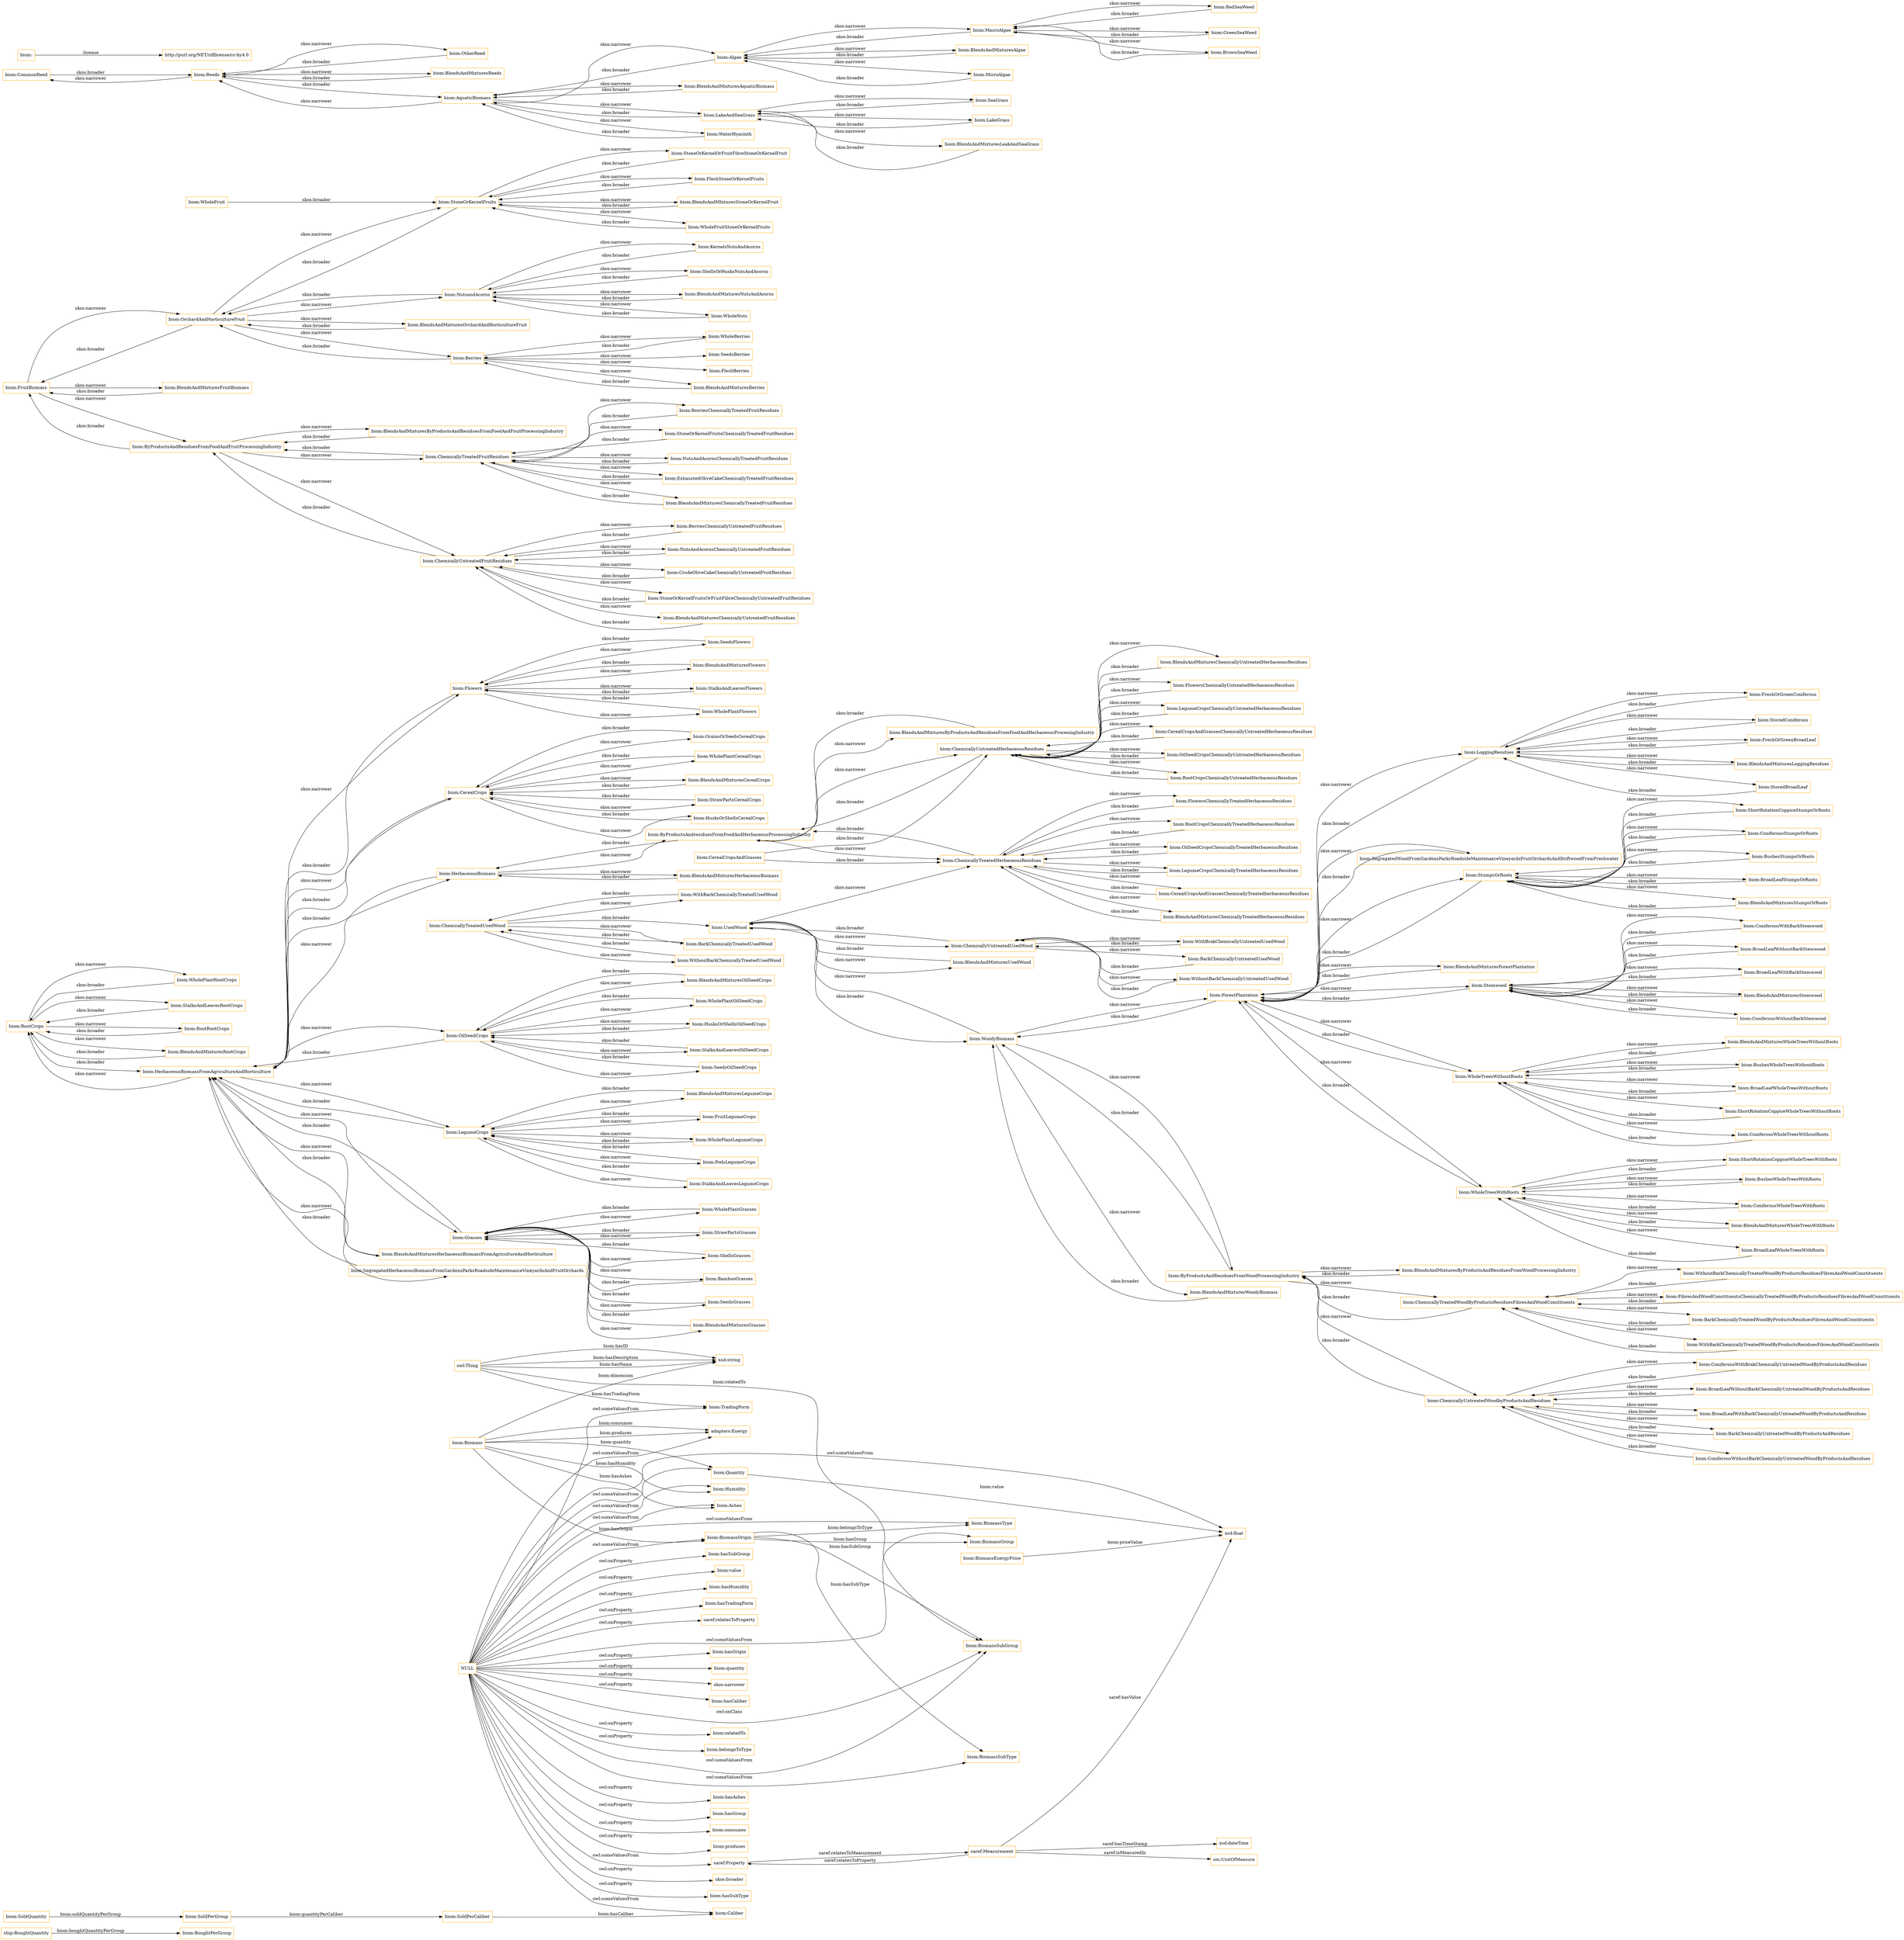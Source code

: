 digraph ar2dtool_diagram { 
rankdir=LR;
size="1501"
node [shape = rectangle, color="orange"]; "biom:BoughtPerGroup" "biom:TradingForm" "biom:SoldQuantity" "om:UnitOfMeasure" "biom:SoldPerGroup" "biom:BiomassGroup" "biom:BiomassSubGroup" "saref:Property" "biom:SoldPerCaliber" "biom:Humidity" "biom:BiomassType" "biom:Aches" "biom:BiomassSubType" "ship:BoughtQuantity" "biom:Caliber" "saref:Measurement" "adapters:Energy" "biom:Quantity" "biom:BiomassEnergyPrice" "biom:BiomassOrigin" "biom:Biomass" ; /*classes style*/
	"biom:RootCrops" -> "biom:WholePlantRootCrops" [ label = "skos:narrower" ];
	"biom:RootCrops" -> "biom:StalksAndLeavesRootCrops" [ label = "skos:narrower" ];
	"biom:RootCrops" -> "biom:RootRootCrops" [ label = "skos:narrower" ];
	"biom:RootCrops" -> "biom:BlendsAndMixturesRootCrops" [ label = "skos:narrower" ];
	"biom:RootCrops" -> "biom:HerbaceousBiomassFromAgricultureAndHorticulture" [ label = "skos:broader" ];
	"biom:FruitBiomass" -> "biom:OrchardAndHorticultureFruit" [ label = "skos:narrower" ];
	"biom:FruitBiomass" -> "biom:ByProductsAndResiduesFromFoodAndFruitProcessingIndustry" [ label = "skos:narrower" ];
	"biom:FruitBiomass" -> "biom:BlendsAndMixturesFruitBiomass" [ label = "skos:narrower" ];
	"biom:ShellsOrHusksNutsAndAcorns" -> "biom:NutsandAcorns" [ label = "skos:broader" ];
	"biom:BarkChemicallyTreatedWoodByProductsResiduesFibresAndWoodConstituents" -> "biom:ChemicallyTreatedWoodByProductsResiduesFibresAndWoodConstituents" [ label = "skos:broader" ];
	"biom:BlendsAndMixturesForestPlantation" -> "biom:ForestPlantation" [ label = "skos:broader" ];
	"biom:FleshStoneOrKernelFruits" -> "biom:StoneOrKernelFruits" [ label = "skos:broader" ];
	"biom:CommonReed" -> "biom:Reeds" [ label = "skos:broader" ];
	"biom:MacroAlgae" -> "biom:RedSeaWeed" [ label = "skos:narrower" ];
	"biom:MacroAlgae" -> "biom:GreenSeaWeed" [ label = "skos:narrower" ];
	"biom:MacroAlgae" -> "biom:BrownSeaWeed" [ label = "skos:narrower" ];
	"biom:MacroAlgae" -> "biom:Algae" [ label = "skos:broader" ];
	"biom:Flowers" -> "biom:WholePlantFlowers" [ label = "skos:narrower" ];
	"biom:Flowers" -> "biom:StalksAndLeavesFlowers" [ label = "skos:narrower" ];
	"biom:Flowers" -> "biom:SeedsFlowers" [ label = "skos:narrower" ];
	"biom:Flowers" -> "biom:BlendsAndMixturesFlowers" [ label = "skos:narrower" ];
	"biom:Flowers" -> "biom:HerbaceousBiomassFromAgricultureAndHorticulture" [ label = "skos:broader" ];
	"biom:Stemwood" -> "biom:ConiferousWithoutBarkStemwood" [ label = "skos:narrower" ];
	"biom:Stemwood" -> "biom:ConiferousWithBarkStemwood" [ label = "skos:narrower" ];
	"biom:Stemwood" -> "biom:BroadLeafWithoutBarkStemwood" [ label = "skos:narrower" ];
	"biom:Stemwood" -> "biom:BroadLeafWithBarkStemwood" [ label = "skos:narrower" ];
	"biom:Stemwood" -> "biom:BlendsAndMixturesStemwood" [ label = "skos:narrower" ];
	"biom:Stemwood" -> "biom:ForestPlantation" [ label = "skos:broader" ];
	"biom:BlendsAndMixturesChemicallyUntreatedHerbaceousResidues" -> "biom:ChemicallyUntreatedHerbaceousResidues" [ label = "skos:broader" ];
	"biom:OtherReed" -> "biom:Reeds" [ label = "skos:broader" ];
	"biom:ConiferousWholeTreesWithoutRoots" -> "biom:WholeTreesWithoutRoots" [ label = "skos:broader" ];
	"biom:GrainsOrSeedsCerealCrops" -> "biom:CerealCrops" [ label = "skos:broader" ];
	"biom:WithoutBarkChemicallyTreatedUsedWood" -> "biom:ChemicallyTreatedUsedWood" [ label = "skos:broader" ];
	"biom:ChemicallyUntreatedHerbaceousResidues" -> "biom:FlowersChemicallyUntreatedHerbaceousResidues" [ label = "skos:narrower" ];
	"biom:ChemicallyUntreatedHerbaceousResidues" -> "biom:BlendsAndMixturesChemicallyUntreatedHerbaceousResidues" [ label = "skos:narrower" ];
	"biom:ChemicallyUntreatedHerbaceousResidues" -> "biom:LegumeCropsChemicallyUntreatedHerbaceousResidues" [ label = "skos:narrower" ];
	"biom:ChemicallyUntreatedHerbaceousResidues" -> "biom:CerealCropsAndGrassesChemicallyUntreatedHerbaceousResidues" [ label = "skos:narrower" ];
	"biom:ChemicallyUntreatedHerbaceousResidues" -> "biom:OilSeedCropsChemicallyUntreatedHerbaceousResidues" [ label = "skos:narrower" ];
	"biom:ChemicallyUntreatedHerbaceousResidues" -> "biom:RootCropsChemicallyUntreatedHerbaceousResidues" [ label = "skos:narrower" ];
	"biom:ChemicallyUntreatedHerbaceousResidues" -> "biom:ByProductsAndresiduesFromFoodAndHerbaceousProcessingIndustry" [ label = "skos:broader" ];
	"biom:ByProductsAndresiduesFromFoodAndHerbaceousProcessingIndustry" -> "biom:ChemicallyUntreatedHerbaceousResidues" [ label = "skos:narrower" ];
	"biom:ByProductsAndresiduesFromFoodAndHerbaceousProcessingIndustry" -> "biom:ChemicallyTreatedHerbaceousResidues" [ label = "skos:narrower" ];
	"biom:ByProductsAndresiduesFromFoodAndHerbaceousProcessingIndustry" -> "biom:BlendsAndMixturesByProductsAndResiduesFromFoodAndHerbaceousProcesingIndustry" [ label = "skos:narrower" ];
	"biom:ByProductsAndresiduesFromFoodAndHerbaceousProcessingIndustry" -> "biom:HerbaceousBiomass" [ label = "skos:broader" ];
	"biom:NutsAndAcornsChemicallyUntreatedFruitResidues" -> "biom:ChemicallyUntreatedFruitResidues" [ label = "skos:broader" ];
	"biom:BlendsAndMixturesReeds" -> "biom:Reeds" [ label = "skos:broader" ];
	"biom:BlendsAndMixturesNutsAndAcorns" -> "biom:NutsandAcorns" [ label = "skos:broader" ];
	"biom:BlendsAndMixturesOilSeedCrops" -> "biom:OilSeedCrops" [ label = "skos:broader" ];
	"biom:ChemicallyTreatedFruitResidues" -> "biom:StoneOrKernelFruitsChemicallyTreatedFruitResidues" [ label = "skos:narrower" ];
	"biom:ChemicallyTreatedFruitResidues" -> "biom:NutsAndAcornsChemicallyTreatedFruitResidues" [ label = "skos:narrower" ];
	"biom:ChemicallyTreatedFruitResidues" -> "biom:ExhaustedOliveCakeChemicallyTreatedFruitResidues" [ label = "skos:narrower" ];
	"biom:ChemicallyTreatedFruitResidues" -> "biom:BlendsAndMixturesChemicallyTreatedFruitResidues" [ label = "skos:narrower" ];
	"biom:ChemicallyTreatedFruitResidues" -> "biom:BerriesChemicallyTreatedFruitResidues" [ label = "skos:narrower" ];
	"biom:ChemicallyTreatedFruitResidues" -> "biom:ByProductsAndResiduesFromFoodAndFruitProcessingIndustry" [ label = "skos:broader" ];
	"biom:BlendsAndMixturesLegumeCrops" -> "biom:LegumeCrops" [ label = "skos:broader" ];
	"biom:ChemicallyUntreatedWoodbyProductsAndResidues" -> "biom:ConiferousWithoutBarkChemicallyUntreatedWoodByProductsAndResidues" [ label = "skos:narrower" ];
	"biom:ChemicallyUntreatedWoodbyProductsAndResidues" -> "biom:ConiferousWithBrakChemicallyUntreatedWoodByProductsAndResidues" [ label = "skos:narrower" ];
	"biom:ChemicallyUntreatedWoodbyProductsAndResidues" -> "biom:BroadLeafWithoutBarkChemicallyUntreatedWoodByProductsAndResidues" [ label = "skos:narrower" ];
	"biom:ChemicallyUntreatedWoodbyProductsAndResidues" -> "biom:BroadLeafWithBarkChemicallyUntreatedWoodByProductsAndResidues" [ label = "skos:narrower" ];
	"biom:ChemicallyUntreatedWoodbyProductsAndResidues" -> "biom:BarkChemicallyUntreatedWoodByProductsAndResidues" [ label = "skos:narrower" ];
	"biom:ChemicallyUntreatedWoodbyProductsAndResidues" -> "biom:ByProductsAndResiduesFromWoodProcessingIndustry" [ label = "skos:broader" ];
	"biom:BlendsAndMixturesFlowers" -> "biom:Flowers" [ label = "skos:broader" ];
	"biom:ByProductsAndResiduesFromFoodAndFruitProcessingIndustry" -> "biom:ChemicallyUntreatedFruitResidues" [ label = "skos:narrower" ];
	"biom:ByProductsAndResiduesFromFoodAndFruitProcessingIndustry" -> "biom:ChemicallyTreatedFruitResidues" [ label = "skos:narrower" ];
	"biom:ByProductsAndResiduesFromFoodAndFruitProcessingIndustry" -> "biom:BlendsAndMixturesByProductsAndResiduesFromFoodAndFruitProcessingIndustry" [ label = "skos:narrower" ];
	"biom:ByProductsAndResiduesFromFoodAndFruitProcessingIndustry" -> "biom:FruitBiomass" [ label = "skos:broader" ];
	"biom:BroadLeafWholeTreesWithRoots" -> "biom:WholeTreesWithRoots" [ label = "skos:broader" ];
	"biom:CerealCrops" -> "biom:WholePlantCerealCrops" [ label = "skos:narrower" ];
	"biom:CerealCrops" -> "biom:StrawPartsCerealCrops" [ label = "skos:narrower" ];
	"biom:CerealCrops" -> "biom:HusksOrShellsCerealCrops" [ label = "skos:narrower" ];
	"biom:CerealCrops" -> "biom:GrainsOrSeedsCerealCrops" [ label = "skos:narrower" ];
	"biom:CerealCrops" -> "biom:BlendsAndMixturesCerealCrops" [ label = "skos:narrower" ];
	"biom:CerealCrops" -> "biom:HerbaceousBiomassFromAgricultureAndHorticulture" [ label = "skos:broader" ];
	"biom:StoredBroadLeaf" -> "biom:LoggingResidues" [ label = "skos:broader" ];
	"biom:BroadLeafWithBarkStemwood" -> "biom:Stemwood" [ label = "skos:broader" ];
	"biom:StrawPartsCerealCrops" -> "biom:CerealCrops" [ label = "skos:broader" ];
	"biom:UsedWood" -> "biom:ChemicallyUntreatedUsedWood" [ label = "skos:narrower" ];
	"biom:UsedWood" -> "biom:ChemicallyTreatedHerbaceousResidues" [ label = "skos:narrower" ];
	"biom:UsedWood" -> "biom:BlendsAndMixturesUsedWood" [ label = "skos:narrower" ];
	"biom:UsedWood" -> "biom:WoodyBiomass" [ label = "skos:broader" ];
	"biom:BlendsAndMixturesWholeTreesWithoutRoots" -> "biom:WholeTreesWithoutRoots" [ label = "skos:broader" ];
	"biom:BroadLeafWithoutBarkStemwood" -> "biom:Stemwood" [ label = "skos:broader" ];
	"biom:CrudeOliveCakeChemicallyUntreatedFruitResidues" -> "biom:ChemicallyUntreatedFruitResidues" [ label = "skos:broader" ];
	"biom:SeedsFlowers" -> "biom:Flowers" [ label = "skos:broader" ];
	"biom:BlendsAndMixturesAlgae" -> "biom:Algae" [ label = "skos:broader" ];
	"biom:StoneOrKernelFruitsOrFruitFibreChemicallyUntreatedFruitResidues" -> "biom:ChemicallyUntreatedFruitResidues" [ label = "skos:broader" ];
	"biom:BlendsAndMixturesByProductsAndResiduesFromWoodProcessingIndustry" -> "biom:ByProductsAndResiduesFromWoodProcessingIndustry" [ label = "skos:broader" ];
	"biom:CerealCropsAndGrassesChemicallyUntreatedHerbaceousResidues" -> "biom:ChemicallyUntreatedHerbaceousResidues" [ label = "skos:broader" ];
	"biom:BlendsAndMixturesAquaticBiomass" -> "biom:AquaticBiomass" [ label = "skos:broader" ];
	"biom:BlendsAndMIxturesStoneOrKernelFruit" -> "biom:StoneOrKernelFruits" [ label = "skos:broader" ];
	"biom:BlendsAndMixturesStemwood" -> "biom:Stemwood" [ label = "skos:broader" ];
	"biom:" -> "http://purl.org/NET/rdflicense/cc-by4.0" [ label = ":license" ];
	"biom:ChemicallyTreatedHerbaceousResidues" -> "biom:FlowersChemicallyTreatedHerbaceousResidues" [ label = "skos:narrower" ];
	"biom:ChemicallyTreatedHerbaceousResidues" -> "biom:RootCropsChemicallyTreatedHerbaceousResidues" [ label = "skos:narrower" ];
	"biom:ChemicallyTreatedHerbaceousResidues" -> "biom:OilSeedCropsChemicallyTreatedHerbaceousResidues" [ label = "skos:narrower" ];
	"biom:ChemicallyTreatedHerbaceousResidues" -> "biom:LegumeCropsChemicallyTreatedHerbaceousResidues" [ label = "skos:narrower" ];
	"biom:ChemicallyTreatedHerbaceousResidues" -> "biom:ByProductsAndresiduesFromFoodAndHerbaceousProcessingIndustry" [ label = "skos:broader" ];
	"biom:ChemicallyTreatedHerbaceousResidues" -> "biom:CerealCropsAndGrassesChemicallyTreatedherbaceousResidues" [ label = "skos:narrower" ];
	"biom:ChemicallyTreatedHerbaceousResidues" -> "biom:BlendsAndMixturesChemicallyTreatedHerbaceousResidues" [ label = "skos:narrower" ];
	"biom:WholePlantCerealCrops" -> "biom:CerealCrops" [ label = "skos:broader" ];
	"biom:SeaGrass" -> "biom:LakeAndSeaGrass" [ label = "skos:broader" ];
	"biom:WholePlantOilSeedCrops" -> "biom:OilSeedCrops" [ label = "skos:broader" ];
	"biom:Grasses" -> "biom:WholePlantGrasses" [ label = "skos:narrower" ];
	"biom:Grasses" -> "biom:StrawPartsGrasses" [ label = "skos:narrower" ];
	"biom:Grasses" -> "biom:ShellsGrasses" [ label = "skos:narrower" ];
	"biom:Grasses" -> "biom:SeedsGrasses" [ label = "skos:narrower" ];
	"biom:Grasses" -> "biom:BlendsAndMixturesGrasses" [ label = "skos:narrower" ];
	"biom:Grasses" -> "biom:BambooGrasses" [ label = "skos:narrower" ];
	"biom:Grasses" -> "biom:HerbaceousBiomassFromAgricultureAndHorticulture" [ label = "skos:broader" ];
	"biom:OrchardAndHorticultureFruit" -> "biom:StoneOrKernelFruits" [ label = "skos:narrower" ];
	"biom:OrchardAndHorticultureFruit" -> "biom:NutsandAcorns" [ label = "skos:narrower" ];
	"biom:OrchardAndHorticultureFruit" -> "biom:BlendsAndMixturesOrchardAndHorticultureFruit" [ label = "skos:narrower" ];
	"biom:OrchardAndHorticultureFruit" -> "biom:Berries" [ label = "skos:narrower" ];
	"biom:OrchardAndHorticultureFruit" -> "biom:FruitBiomass" [ label = "skos:broader" ];
	"biom:BushesWholeTreesWithoutRoots" -> "biom:WholeTreesWithoutRoots" [ label = "skos:broader" ];
	"biom:BlendsAndMixturesByProductsAndResiduesFromFoodAndHerbaceousProcesingIndustry" -> "biom:ByProductsAndresiduesFromFoodAndHerbaceousProcessingIndustry" [ label = "skos:broader" ];
	"biom:ExhaustedOliveCakeChemicallyTreatedFruitResidues" -> "biom:ChemicallyTreatedFruitResidues" [ label = "skos:broader" ];
	"biom:ConiferousWithoutBarkChemicallyUntreatedWoodByProductsAndResidues" -> "biom:ChemicallyUntreatedWoodbyProductsAndResidues" [ label = "skos:broader" ];
	"biom:FruitLegumeCrops" -> "biom:LegumeCrops" [ label = "skos:broader" ];
	"biom:WithBarkChemicallyTreatedWoodByProductsResiduesFibresAndWoodConstituents" -> "biom:ChemicallyTreatedWoodByProductsResiduesFibresAndWoodConstituents" [ label = "skos:broader" ];
	"biom:WholePlantRootCrops" -> "biom:RootCrops" [ label = "skos:broader" ];
	"biom:BlendsAndMixturesChemicallyTreatedFruitResidues" -> "biom:ChemicallyTreatedFruitResidues" [ label = "skos:broader" ];
	"biom:StalksAndLeavesRootCrops" -> "biom:RootCrops" [ label = "skos:broader" ];
	"biom:ChemicallyTreatedWoodByProductsResiduesFibresAndWoodConstituents" -> "biom:WithoutBarkChemicallyTreatedWoodByProductsResiduesFibresAndWoodConstituents" [ label = "skos:narrower" ];
	"biom:ChemicallyTreatedWoodByProductsResiduesFibresAndWoodConstituents" -> "biom:WithBarkChemicallyTreatedWoodByProductsResiduesFibresAndWoodConstituents" [ label = "skos:narrower" ];
	"biom:ChemicallyTreatedWoodByProductsResiduesFibresAndWoodConstituents" -> "biom:FibresAndWoodConstituentsChemicallyTreatedWoodByProductsResiduesFibresAndWoodConstituents" [ label = "skos:narrower" ];
	"biom:ChemicallyTreatedWoodByProductsResiduesFibresAndWoodConstituents" -> "biom:BarkChemicallyTreatedWoodByProductsResiduesFibresAndWoodConstituents" [ label = "skos:narrower" ];
	"biom:ChemicallyTreatedWoodByProductsResiduesFibresAndWoodConstituents" -> "biom:ByProductsAndResiduesFromWoodProcessingIndustry" [ label = "skos:broader" ];
	"biom:ByProductsAndResiduesFromWoodProcessingIndustry" -> "biom:ChemicallyUntreatedWoodbyProductsAndResidues" [ label = "skos:narrower" ];
	"biom:ByProductsAndResiduesFromWoodProcessingIndustry" -> "biom:ChemicallyTreatedWoodByProductsResiduesFibresAndWoodConstituents" [ label = "skos:narrower" ];
	"biom:ByProductsAndResiduesFromWoodProcessingIndustry" -> "biom:BlendsAndMixturesByProductsAndResiduesFromWoodProcessingIndustry" [ label = "skos:narrower" ];
	"biom:ByProductsAndResiduesFromWoodProcessingIndustry" -> "biom:WoodyBiomass" [ label = "skos:broader" ];
	"biom:ForestPlantation" -> "biom:SegregatedWoodFromGardensParksRoadsideMaintenanceVineyardsFruitOrchardsAndDriftwoodFromFreshwater" [ label = "skos:narrower" ];
	"biom:ForestPlantation" -> "biom:WholeTreesWithoutRoots" [ label = "skos:narrower" ];
	"biom:ForestPlantation" -> "biom:Stemwood" [ label = "skos:narrower" ];
	"biom:ForestPlantation" -> "biom:StumpsOrRoots" [ label = "skos:narrower" ];
	"biom:ForestPlantation" -> "biom:BlendsAndMixturesForestPlantation" [ label = "skos:narrower" ];
	"biom:ForestPlantation" -> "biom:WholeTreesWithRoots" [ label = "skos:narrower" ];
	"biom:ForestPlantation" -> "biom:LoggingResidues" [ label = "skos:narrower" ];
	"biom:ForestPlantation" -> "biom:WoodyBiomass" [ label = "skos:broader" ];
	"biom:BlendsAndMixturesGrasses" -> "biom:Grasses" [ label = "skos:broader" ];
	"biom:BlendsAndMixturesUsedWood" -> "biom:UsedWood" [ label = "skos:broader" ];
	"biom:PodsLegumeCrops" -> "biom:LegumeCrops" [ label = "skos:broader" ];
	"biom:RootRootCrops" -> "biom:RootCrops" [ label = "skos:broader" ];
	"biom:StoneOrKernelFruits" -> "biom:WholeFruitStoneOrKernelFruits" [ label = "skos:narrower" ];
	"biom:StoneOrKernelFruits" -> "biom:StoneOrKernelOrFruitFibreStoneOrKernelFruit" [ label = "skos:narrower" ];
	"biom:StoneOrKernelFruits" -> "biom:FleshStoneOrKernelFruits" [ label = "skos:narrower" ];
	"biom:StoneOrKernelFruits" -> "biom:BlendsAndMIxturesStoneOrKernelFruit" [ label = "skos:narrower" ];
	"biom:StoneOrKernelFruits" -> "biom:OrchardAndHorticultureFruit" [ label = "skos:broader" ];
	"biom:BlendsAndMixturesChemicallyUntreatedFruitResidues" -> "biom:ChemicallyUntreatedFruitResidues" [ label = "skos:broader" ];
	"biom:Berries" -> "biom:WholeBerries" [ label = "skos:narrower" ];
	"biom:Berries" -> "biom:SeedsBerries" [ label = "skos:narrower" ];
	"biom:Berries" -> "biom:FleshBerries" [ label = "skos:narrower" ];
	"biom:Berries" -> "biom:BlendsAndMixturesBerries" [ label = "skos:narrower" ];
	"biom:Berries" -> "biom:OrchardAndHorticultureFruit" [ label = "skos:broader" ];
	"biom:SegregatedWoodFromGardensParksRoadsideMaintenanceVineyardsFruitOrchardsAndDriftwoodFromFreshwater" -> "biom:ForestPlantation" [ label = "skos:broader" ];
	"biom:WoodyBiomass" -> "biom:UsedWood" [ label = "skos:narrower" ];
	"biom:WoodyBiomass" -> "biom:ForestPlantation" [ label = "skos:narrower" ];
	"biom:WoodyBiomass" -> "biom:ByProductsAndResiduesFromWoodProcessingIndustry" [ label = "skos:narrower" ];
	"biom:WoodyBiomass" -> "biom:BlendsAndMixturesWoodyBiomass" [ label = "skos:narrower" ];
	"biom:WithoutBarkChemicallyTreatedWoodByProductsResiduesFibresAndWoodConstituents" -> "biom:ChemicallyTreatedWoodByProductsResiduesFibresAndWoodConstituents" [ label = "skos:broader" ];
	"biom:SeedsGrasses" -> "biom:Grasses" [ label = "skos:broader" ];
	"biom:BlendsAndMixturesStumpsOrRoots" -> "biom:StumpsOrRoots" [ label = "skos:broader" ];
	"biom:BroadLeafWithoutBarkChemicallyUntreatedWoodByProductsAndResidues" -> "biom:ChemicallyUntreatedWoodbyProductsAndResidues" [ label = "skos:broader" ];
	"biom:ConiferousWithBarkStemwood" -> "biom:Stemwood" [ label = "skos:broader" ];
	"biom:CerealCropsAndGrasses" -> "biom:ChemicallyUntreatedHerbaceousResidues" [ label = "skos:broader" ];
	"biom:CerealCropsAndGrasses" -> "biom:ChemicallyTreatedHerbaceousResidues" [ label = "skos:broader" ];
	"biom:BlendsAndMixturesRootCrops" -> "biom:RootCrops" [ label = "skos:broader" ];
	"biom:NutsandAcorns" -> "biom:WholeNuts" [ label = "skos:narrower" ];
	"biom:NutsandAcorns" -> "biom:ShellsOrHusksNutsAndAcorns" [ label = "skos:narrower" ];
	"biom:NutsandAcorns" -> "biom:KernelsNutsAndAcorns" [ label = "skos:narrower" ];
	"biom:NutsandAcorns" -> "biom:BlendsAndMixturesNutsAndAcorns" [ label = "skos:narrower" ];
	"biom:NutsandAcorns" -> "biom:OrchardAndHorticultureFruit" [ label = "skos:broader" ];
	"biom:FlowersChemicallyUntreatedHerbaceousResidues" -> "biom:ChemicallyUntreatedHerbaceousResidues" [ label = "skos:broader" ];
	"biom:WithBrakChemicallyUntreatedUsedWood" -> "biom:ChemicallyUntreatedUsedWood" [ label = "skos:broader" ];
	"biom:BlendsAndMixturesBerries" -> "biom:Berries" [ label = "skos:broader" ];
	"biom:CerealCropsAndGrassesChemicallyTreatedherbaceousResidues" -> "biom:ChemicallyTreatedHerbaceousResidues" [ label = "skos:broader" ];
	"biom:BroadLeafWholeTreesWithoutRoots" -> "biom:WholeTreesWithoutRoots" [ label = "skos:broader" ];
	"biom:FreshOrGreenConiferous" -> "biom:LoggingResidues" [ label = "skos:broader" ];
	"biom:BlendsAndMixturesFruitBiomass" -> "biom:FruitBiomass" [ label = "skos:broader" ];
	"biom:LoggingResidues" -> "biom:StoredConiferous" [ label = "skos:narrower" ];
	"biom:LoggingResidues" -> "biom:StoredBroadLeaf" [ label = "skos:narrower" ];
	"biom:LoggingResidues" -> "biom:FreshOrGreenConiferous" [ label = "skos:narrower" ];
	"biom:LoggingResidues" -> "biom:FreshOrGreenBroadLeaf" [ label = "skos:narrower" ];
	"biom:LoggingResidues" -> "biom:BlendsAndMixturesLoggingResidues" [ label = "skos:narrower" ];
	"biom:LoggingResidues" -> "biom:ForestPlantation" [ label = "skos:broader" ];
	"biom:ShortRotationCoppiceStumpsOrRoots" -> "biom:StumpsOrRoots" [ label = "skos:broader" ];
	"biom:StalksAndLeavesLegumeCrops" -> "biom:LegumeCrops" [ label = "skos:broader" ];
	"biom:AquaticBiomass" -> "biom:WaterHyacinth" [ label = "skos:narrower" ];
	"biom:AquaticBiomass" -> "biom:Reeds" [ label = "skos:narrower" ];
	"biom:AquaticBiomass" -> "biom:LakeAndSeaGrass" [ label = "skos:narrower" ];
	"biom:AquaticBiomass" -> "biom:BlendsAndMixturesAquaticBiomass" [ label = "skos:narrower" ];
	"biom:AquaticBiomass" -> "biom:Algae" [ label = "skos:narrower" ];
	"biom:ConiferousWithBrakChemicallyUntreatedWoodByProductsAndResidues" -> "biom:ChemicallyUntreatedWoodbyProductsAndResidues" [ label = "skos:broader" ];
	"biom:ConiferousStumpsOrRoots" -> "biom:StumpsOrRoots" [ label = "skos:broader" ];
	"biom:BlendsAndMixturesByProductsAndResiduesFromFoodAndFruitProcessingIndustry" -> "biom:ByProductsAndResiduesFromFoodAndFruitProcessingIndustry" [ label = "skos:broader" ];
	"biom:KernelsNutsAndAcorns" -> "biom:NutsandAcorns" [ label = "skos:broader" ];
	"biom:ShortRotationCoppiceWholeTreesWithoutRoots" -> "biom:WholeTreesWithoutRoots" [ label = "skos:broader" ];
	"biom:WholePlantFlowers" -> "biom:Flowers" [ label = "skos:broader" ];
	"biom:BarkChemicallyTreatedUsedWood" -> "biom:ChemicallyTreatedUsedWood" [ label = "skos:broader" ];
	"biom:BarkChemicallyUntreatedUsedWood" -> "biom:ChemicallyUntreatedUsedWood" [ label = "skos:broader" ];
	"biom:BlendsAndMixturesHerbaceousBiomass" -> "biom:HerbaceousBiomass" [ label = "skos:broader" ];
	"biom:ShortRotationCoppiceWholeTreesWithRoots" -> "biom:WholeTreesWithRoots" [ label = "skos:broader" ];
	"biom:ChemicallyUntreatedUsedWood" -> "biom:WithoutBarkChemicallyUntreatedUsedWood" [ label = "skos:narrower" ];
	"biom:ChemicallyUntreatedUsedWood" -> "biom:WithBrakChemicallyUntreatedUsedWood" [ label = "skos:narrower" ];
	"biom:ChemicallyUntreatedUsedWood" -> "biom:BarkChemicallyUntreatedUsedWood" [ label = "skos:narrower" ];
	"biom:ChemicallyUntreatedUsedWood" -> "biom:UsedWood" [ label = "skos:broader" ];
	"biom:BambooGrasses" -> "biom:Grasses" [ label = "skos:broader" ];
	"biom:FibresAndWoodConstituentsChemicallyTreatedWoodByProductsResiduesFibresAndWoodConstituents" -> "biom:ChemicallyTreatedWoodByProductsResiduesFibresAndWoodConstituents" [ label = "skos:broader" ];
	"biom:StrawPartsGrasses" -> "biom:Grasses" [ label = "skos:broader" ];
	"biom:ShellsGrasses" -> "biom:Grasses" [ label = "skos:broader" ];
	"biom:LakeGrass" -> "biom:LakeAndSeaGrass" [ label = "skos:broader" ];
	"biom:LegumeCropsChemicallyUntreatedHerbaceousResidues" -> "biom:ChemicallyUntreatedHerbaceousResidues" [ label = "skos:broader" ];
	"biom:WaterHyacinth" -> "biom:AquaticBiomass" [ label = "skos:broader" ];
	"biom:HerbaceousBiomass" -> "biom:HerbaceousBiomassFromAgricultureAndHorticulture" [ label = "skos:narrower" ];
	"biom:HerbaceousBiomass" -> "biom:ByProductsAndresiduesFromFoodAndHerbaceousProcessingIndustry" [ label = "skos:narrower" ];
	"biom:HerbaceousBiomass" -> "biom:BlendsAndMixturesHerbaceousBiomass" [ label = "skos:narrower" ];
	"biom:NutsAndAcornsChemicallyTreatedFruitResidues" -> "biom:ChemicallyTreatedFruitResidues" [ label = "skos:broader" ];
	"biom:BlendsAndMixturesHerbaceousBiomassFromAgricultureAndHorticulture" -> "biom:HerbaceousBiomassFromAgricultureAndHorticulture" [ label = "skos:broader" ];
	"biom:WholeBerries" -> "biom:Berries" [ label = "skos:broader" ];
	"biom:WholeFruitStoneOrKernelFruits" -> "biom:StoneOrKernelFruits" [ label = "skos:broader" ];
	"biom:BushesStumpsOrRoots" -> "biom:StumpsOrRoots" [ label = "skos:broader" ];
	"biom:FlowersChemicallyTreatedHerbaceousResidues" -> "biom:ChemicallyTreatedHerbaceousResidues" [ label = "skos:broader" ];
	"biom:BlendsAndMixturesLoggingResidues" -> "biom:LoggingResidues" [ label = "skos:broader" ];
	"biom:SegregatedHerbaceousBiomassFromGardensParksRoadsideMaintenanceVineyardsAndFruitOrchards" -> "biom:HerbaceousBiomassFromAgricultureAndHorticulture" [ label = "skos:broader" ];
	"biom:OilSeedCrops" -> "biom:WholePlantOilSeedCrops" [ label = "skos:narrower" ];
	"biom:OilSeedCrops" -> "biom:StalksAndLeavesOilSeedCrops" [ label = "skos:narrower" ];
	"biom:OilSeedCrops" -> "biom:SeedsOilSeedCrops" [ label = "skos:narrower" ];
	"biom:OilSeedCrops" -> "biom:HusksOrShellsOilSeedCrops" [ label = "skos:narrower" ];
	"biom:OilSeedCrops" -> "biom:BlendsAndMixturesOilSeedCrops" [ label = "skos:narrower" ];
	"biom:OilSeedCrops" -> "biom:HerbaceousBiomassFromAgricultureAndHorticulture" [ label = "skos:broader" ];
	"biom:BerriesChemicallyTreatedFruitResidues" -> "biom:ChemicallyTreatedFruitResidues" [ label = "skos:broader" ];
	"biom:ChemicallyTreatedUsedWood" -> "biom:WithoutBarkChemicallyTreatedUsedWood" [ label = "skos:narrower" ];
	"biom:ChemicallyTreatedUsedWood" -> "biom:WithBarkChemicallyTreatedUsedWood" [ label = "skos:narrower" ];
	"biom:ChemicallyTreatedUsedWood" -> "biom:BarkChemicallyTreatedUsedWood" [ label = "skos:narrower" ];
	"biom:ChemicallyTreatedUsedWood" -> "biom:UsedWood" [ label = "skos:broader" ];
	"biom:BushesWholeTreesWithRoots" -> "biom:WholeTreesWithRoots" [ label = "skos:broader" ];
	"biom:FreshOrGreenBroadLeaf" -> "biom:LoggingResidues" [ label = "skos:broader" ];
	"biom:BarkChemicallyUntreatedWoodByProductsAndResidues" -> "biom:ChemicallyUntreatedWoodbyProductsAndResidues" [ label = "skos:broader" ];
	"biom:ConiferousWholeTreesWithRoots" -> "biom:WholeTreesWithRoots" [ label = "skos:broader" ];
	"biom:Reeds" -> "biom:OtherReed" [ label = "skos:narrower" ];
	"biom:Reeds" -> "biom:CommonReed" [ label = "skos:narrower" ];
	"biom:Reeds" -> "biom:BlendsAndMixturesReeds" [ label = "skos:narrower" ];
	"biom:Reeds" -> "biom:AquaticBiomass" [ label = "skos:broader" ];
	"biom:RedSeaWeed" -> "biom:MacroAlgae" [ label = "skos:broader" ];
	"biom:StoneOrKernelOrFruitFibreStoneOrKernelFruit" -> "biom:StoneOrKernelFruits" [ label = "skos:broader" ];
	"biom:WholeTreesWithoutRoots" -> "biom:ShortRotationCoppiceWholeTreesWithoutRoots" [ label = "skos:narrower" ];
	"biom:WholeTreesWithoutRoots" -> "biom:ConiferousWholeTreesWithoutRoots" [ label = "skos:narrower" ];
	"biom:WholeTreesWithoutRoots" -> "biom:BushesWholeTreesWithoutRoots" [ label = "skos:narrower" ];
	"biom:WholeTreesWithoutRoots" -> "biom:BroadLeafWholeTreesWithoutRoots" [ label = "skos:narrower" ];
	"biom:WholeTreesWithoutRoots" -> "biom:BlendsAndMixturesWholeTreesWithoutRoots" [ label = "skos:narrower" ];
	"biom:WholeTreesWithoutRoots" -> "biom:ForestPlantation" [ label = "skos:broader" ];
	"biom:MicroAlgae" -> "biom:Algae" [ label = "skos:broader" ];
	"biom:ConiferousWithoutBarkStemwood" -> "biom:Stemwood" [ label = "skos:broader" ];
	"biom:BroadLeafWithBarkChemicallyUntreatedWoodByProductsAndResidues" -> "biom:ChemicallyUntreatedWoodbyProductsAndResidues" [ label = "skos:broader" ];
	"biom:WithBarkChemicallyTreatedUsedWood" -> "biom:ChemicallyTreatedUsedWood" [ label = "skos:broader" ];
	"biom:BlendsAndMixturesChemicallyTreatedHerbaceousResidues" -> "biom:ChemicallyTreatedHerbaceousResidues" [ label = "skos:broader" ];
	"biom:BlendsAndMixturesLeakAndSeaGrass" -> "biom:LakeAndSeaGrass" [ label = "skos:broader" ];
	"biom:HusksOrShellsCerealCrops" -> "biom:CerealCrops" [ label = "skos:broader" ];
	"biom:StoneOrKernelFruitsChemicallyTreatedFruitResidues" -> "biom:ChemicallyTreatedFruitResidues" [ label = "skos:broader" ];
	"biom:WholePlantGrasses" -> "biom:Grasses" [ label = "skos:broader" ];
	"biom:OilSeedCropsChemicallyTreatedHerbaceousResidues" -> "biom:ChemicallyTreatedHerbaceousResidues" [ label = "skos:broader" ];
	"biom:BerriesChemicallyUntreatedFruitResidues" -> "biom:ChemicallyUntreatedFruitResidues" [ label = "skos:broader" ];
	"biom:HerbaceousBiomassFromAgricultureAndHorticulture" -> "biom:OilSeedCrops" [ label = "skos:narrower" ];
	"biom:HerbaceousBiomassFromAgricultureAndHorticulture" -> "biom:SegregatedHerbaceousBiomassFromGardensParksRoadsideMaintenanceVineyardsAndFruitOrchards" [ label = "skos:narrower" ];
	"biom:HerbaceousBiomassFromAgricultureAndHorticulture" -> "biom:LegumeCrops" [ label = "skos:narrower" ];
	"biom:HerbaceousBiomassFromAgricultureAndHorticulture" -> "biom:HerbaceousBiomass" [ label = "skos:broader" ];
	"biom:HerbaceousBiomassFromAgricultureAndHorticulture" -> "biom:BlendsAndMixturesHerbaceousBiomassFromAgricultureAndHorticulture" [ label = "skos:narrower" ];
	"biom:HerbaceousBiomassFromAgricultureAndHorticulture" -> "biom:RootCrops" [ label = "skos:narrower" ];
	"biom:HerbaceousBiomassFromAgricultureAndHorticulture" -> "biom:Flowers" [ label = "skos:narrower" ];
	"biom:HerbaceousBiomassFromAgricultureAndHorticulture" -> "biom:Grasses" [ label = "skos:narrower" ];
	"biom:HerbaceousBiomassFromAgricultureAndHorticulture" -> "biom:CerealCrops" [ label = "skos:narrower" ];
	"biom:Algae" -> "biom:MicroAlgae" [ label = "skos:narrower" ];
	"biom:Algae" -> "biom:MacroAlgae" [ label = "skos:narrower" ];
	"biom:Algae" -> "biom:BlendsAndMixturesAlgae" [ label = "skos:narrower" ];
	"biom:Algae" -> "biom:AquaticBiomass" [ label = "skos:broader" ];
	"biom:StalksAndLeavesFlowers" -> "biom:Flowers" [ label = "skos:broader" ];
	"biom:StalksAndLeavesOilSeedCrops" -> "biom:OilSeedCrops" [ label = "skos:broader" ];
	"biom:WholeNuts" -> "biom:NutsandAcorns" [ label = "skos:broader" ];
	"biom:RootCropsChemicallyUntreatedHerbaceousResidues" -> "biom:ChemicallyUntreatedHerbaceousResidues" [ label = "skos:broader" ];
	"biom:BlendsAndMixturesOrchardAndHorticultureFruit" -> "biom:OrchardAndHorticultureFruit" [ label = "skos:broader" ];
	"biom:WholeTreesWithRoots" -> "biom:ShortRotationCoppiceWholeTreesWithRoots" [ label = "skos:narrower" ];
	"biom:WholeTreesWithRoots" -> "biom:ConiferousWholeTreesWithRoots" [ label = "skos:narrower" ];
	"biom:WholeTreesWithRoots" -> "biom:BushesWholeTreesWithRoots" [ label = "skos:narrower" ];
	"biom:WholeTreesWithRoots" -> "biom:BroadLeafWholeTreesWithRoots" [ label = "skos:narrower" ];
	"biom:WholeTreesWithRoots" -> "biom:BlendsAndMixturesWholeTreesWithRoots" [ label = "skos:narrower" ];
	"biom:WholeTreesWithRoots" -> "biom:ForestPlantation" [ label = "skos:broader" ];
	"biom:RootCropsChemicallyTreatedHerbaceousResidues" -> "biom:ChemicallyTreatedHerbaceousResidues" [ label = "skos:broader" ];
	"biom:HusksOrShellsOilSeedCrops" -> "biom:OilSeedCrops" [ label = "skos:broader" ];
	"biom:ChemicallyUntreatedFruitResidues" -> "biom:StoneOrKernelFruitsOrFruitFibreChemicallyUntreatedFruitResidues" [ label = "skos:narrower" ];
	"biom:ChemicallyUntreatedFruitResidues" -> "biom:NutsAndAcornsChemicallyUntreatedFruitResidues" [ label = "skos:narrower" ];
	"biom:ChemicallyUntreatedFruitResidues" -> "biom:CrudeOliveCakeChemicallyUntreatedFruitResidues" [ label = "skos:narrower" ];
	"biom:ChemicallyUntreatedFruitResidues" -> "biom:BlendsAndMixturesChemicallyUntreatedFruitResidues" [ label = "skos:narrower" ];
	"biom:ChemicallyUntreatedFruitResidues" -> "biom:BerriesChemicallyUntreatedFruitResidues" [ label = "skos:narrower" ];
	"biom:ChemicallyUntreatedFruitResidues" -> "biom:ByProductsAndResiduesFromFoodAndFruitProcessingIndustry" [ label = "skos:broader" ];
	"biom:LegumeCropsChemicallyTreatedHerbaceousResidues" -> "biom:ChemicallyTreatedHerbaceousResidues" [ label = "skos:broader" ];
	"NULL" -> "biom:Aches" [ label = "owl:someValuesFrom" ];
	"NULL" -> "biom:Humidity" [ label = "owl:someValuesFrom" ];
	"NULL" -> "adapters:Energy" [ label = "owl:someValuesFrom" ];
	"NULL" -> "biom:BiomassOrigin" [ label = "owl:someValuesFrom" ];
	"NULL" -> "skos:narrower" [ label = "owl:onProperty" ];
	"NULL" -> "saref:Property" [ label = "owl:someValuesFrom" ];
	"NULL" -> "biom:BiomassType" [ label = "owl:someValuesFrom" ];
	"NULL" -> "biom:Quantity" [ label = "owl:someValuesFrom" ];
	"NULL" -> "biom:hasCaliber" [ label = "owl:onProperty" ];
	"NULL" -> "biom:relatedTo" [ label = "owl:onProperty" ];
	"NULL" -> "biom:belongsToType" [ label = "owl:onProperty" ];
	"NULL" -> "biom:hasAshes" [ label = "owl:onProperty" ];
	"NULL" -> "biom:BiomassSubGroup" [ label = "owl:someValuesFrom" ];
	"NULL" -> "xsd:float" [ label = "owl:someValuesFrom" ];
	"NULL" -> "biom:hasGroup" [ label = "owl:onProperty" ];
	"NULL" -> "biom:consumes" [ label = "owl:onProperty" ];
	"NULL" -> "biom:BiomassGroup" [ label = "owl:someValuesFrom" ];
	"NULL" -> "biom:Caliber" [ label = "owl:someValuesFrom" ];
	"NULL" -> "biom:produces" [ label = "owl:onProperty" ];
	"NULL" -> "skos:broader" [ label = "owl:onProperty" ];
	"NULL" -> "biom:hasSubType" [ label = "owl:onProperty" ];
	"NULL" -> "biom:hasSubGroup" [ label = "owl:onProperty" ];
	"NULL" -> "biom:BiomassSubGroup" [ label = "owl:onClass" ];
	"NULL" -> "biom:value" [ label = "owl:onProperty" ];
	"NULL" -> "biom:hasHumidity" [ label = "owl:onProperty" ];
	"NULL" -> "biom:TradingForm" [ label = "owl:someValuesFrom" ];
	"NULL" -> "biom:hasTradingForm" [ label = "owl:onProperty" ];
	"NULL" -> "saref:relatesToProperty" [ label = "owl:onProperty" ];
	"NULL" -> "biom:hasOrigin" [ label = "owl:onProperty" ];
	"NULL" -> "biom:BiomassSubType" [ label = "owl:someValuesFrom" ];
	"NULL" -> "biom:quantity" [ label = "owl:onProperty" ];
	"biom:BlendsAndMixturesCerealCrops" -> "biom:CerealCrops" [ label = "skos:broader" ];
	"biom:WholeFruit" -> "biom:StoneOrKernelFruits" [ label = "skos:broader" ];
	"biom:WithoutBarkChemicallyUntreatedUsedWood" -> "biom:ChemicallyUntreatedUsedWood" [ label = "skos:broader" ];
	"biom:BlendsAndMixturesWholeTreesWithRoots" -> "biom:WholeTreesWithRoots" [ label = "skos:broader" ];
	"biom:BlendsAndMixturesWoodyBiomass" -> "biom:WoodyBiomass" [ label = "skos:broader" ];
	"biom:StoredConiferous" -> "biom:LoggingResidues" [ label = "skos:broader" ];
	"biom:OilSeedCropsChemicallyUntreatedHerbaceousResidues" -> "biom:ChemicallyUntreatedHerbaceousResidues" [ label = "skos:broader" ];
	"biom:LegumeCrops" -> "biom:WholePlantLegumeCrops" [ label = "skos:narrower" ];
	"biom:LegumeCrops" -> "biom:StalksAndLeavesLegumeCrops" [ label = "skos:narrower" ];
	"biom:LegumeCrops" -> "biom:PodsLegumeCrops" [ label = "skos:narrower" ];
	"biom:LegumeCrops" -> "biom:FruitLegumeCrops" [ label = "skos:narrower" ];
	"biom:LegumeCrops" -> "biom:BlendsAndMixturesLegumeCrops" [ label = "skos:narrower" ];
	"biom:LegumeCrops" -> "biom:HerbaceousBiomassFromAgricultureAndHorticulture" [ label = "skos:broader" ];
	"biom:BrownSeaWeed" -> "biom:MacroAlgae" [ label = "skos:broader" ];
	"biom:GreenSeaWeed" -> "biom:MacroAlgae" [ label = "skos:broader" ];
	"biom:SeedsOilSeedCrops" -> "biom:OilSeedCrops" [ label = "skos:broader" ];
	"biom:StumpsOrRoots" -> "biom:ShortRotationCoppiceStumpsOrRoots" [ label = "skos:narrower" ];
	"biom:StumpsOrRoots" -> "biom:ConiferousStumpsOrRoots" [ label = "skos:narrower" ];
	"biom:StumpsOrRoots" -> "biom:BushesStumpsOrRoots" [ label = "skos:narrower" ];
	"biom:StumpsOrRoots" -> "biom:BroadLeafStumpsOrRoots" [ label = "skos:narrower" ];
	"biom:StumpsOrRoots" -> "biom:BlendsAndMixturesStumpsOrRoots" [ label = "skos:narrower" ];
	"biom:StumpsOrRoots" -> "biom:ForestPlantation" [ label = "skos:broader" ];
	"biom:LakeAndSeaGrass" -> "biom:SeaGrass" [ label = "skos:narrower" ];
	"biom:LakeAndSeaGrass" -> "biom:LakeGrass" [ label = "skos:narrower" ];
	"biom:LakeAndSeaGrass" -> "biom:BlendsAndMixturesLeakAndSeaGrass" [ label = "skos:narrower" ];
	"biom:LakeAndSeaGrass" -> "biom:AquaticBiomass" [ label = "skos:broader" ];
	"biom:BroadLeafStumpsOrRoots" -> "biom:StumpsOrRoots" [ label = "skos:broader" ];
	"biom:WholePlantLegumeCrops" -> "biom:LegumeCrops" [ label = "skos:broader" ];
	"biom:BiomassOrigin" -> "biom:BiomassSubGroup" [ label = "biom:hasSubGroup" ];
	"biom:BiomassOrigin" -> "biom:BiomassSubType" [ label = "biom:hasSubType" ];
	"owl:Thing" -> "xsd:string" [ label = "biom:hasID" ];
	"saref:Measurement" -> "saref:Property" [ label = "saref:relatesToProperty" ];
	"biom:Biomass" -> "adapters:Energy" [ label = "biom:consumes" ];
	"biom:Biomass" -> "biom:BiomassOrigin" [ label = "biom:hasOrigin" ];
	"owl:Thing" -> "biom:BiomassSubGroup" [ label = "biom:relatedTo" ];
	"ship:BoughtQuantity" -> "biom:BoughtPerGroup" [ label = "biom:boughtQuantityPerGroup" ];
	"biom:Biomass" -> "biom:Aches" [ label = "biom:hasAshes" ];
	"owl:Thing" -> "xsd:string" [ label = "biom:hasDescription" ];
	"biom:SoldPerGroup" -> "biom:SoldPerCaliber" [ label = "biom:quantityPerCaliber" ];
	"saref:Property" -> "saref:Measurement" [ label = "saref:relatesToMeasurement" ];
	"owl:Thing" -> "biom:TradingForm" [ label = "biom:hasTradingForm" ];
	"biom:Biomass" -> "biom:Quantity" [ label = "biom:quantity" ];
	"biom:Biomass" -> "biom:Humidity" [ label = "biom:hasHumidity" ];
	"saref:Measurement" -> "om:UnitOfMeasure" [ label = "saref:isMeasuredIn" ];
	"biom:SoldQuantity" -> "biom:SoldPerGroup" [ label = "biom:soldQuantityPerGroup" ];
	"biom:Biomass" -> "adapters:Energy" [ label = "biom:produces" ];
	"owl:Thing" -> "xsd:string" [ label = "biom:hasName" ];
	"saref:Measurement" -> "xsd:dateTime" [ label = "saref:hasTimeStamp" ];
	"biom:BiomassOrigin" -> "biom:BiomassGroup" [ label = "biom:hasGroup" ];
	"biom:BiomassEnergyPrice" -> "xsd:float" [ label = "biom:priceValue" ];
	"saref:Measurement" -> "xsd:float" [ label = "saref:hasValue" ];
	"biom:SoldPerCaliber" -> "biom:Caliber" [ label = "biom:hasCaliber" ];
	"biom:Quantity" -> "xsd:float" [ label = "biom:value" ];
	"biom:BiomassOrigin" -> "biom:BiomassType" [ label = "biom:belongsToType" ];
	"biom:Biomass" -> "xsd:string" [ label = "biom:dimension" ];

}

